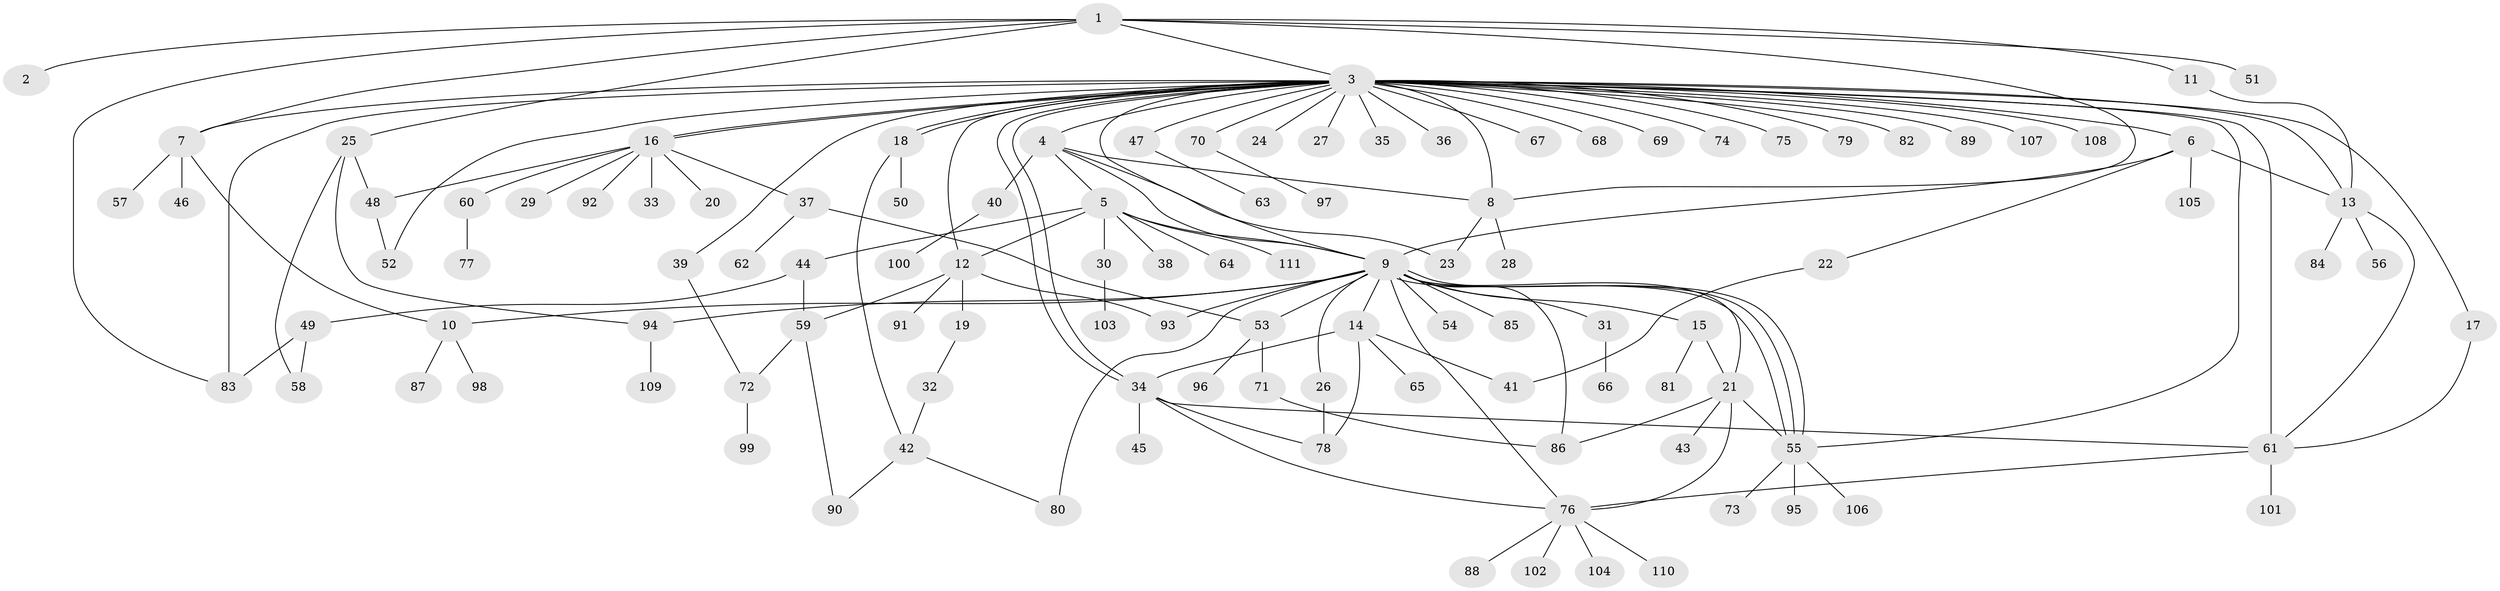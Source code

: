 // Generated by graph-tools (version 1.1) at 2025/01/03/09/25 03:01:46]
// undirected, 111 vertices, 154 edges
graph export_dot {
graph [start="1"]
  node [color=gray90,style=filled];
  1;
  2;
  3;
  4;
  5;
  6;
  7;
  8;
  9;
  10;
  11;
  12;
  13;
  14;
  15;
  16;
  17;
  18;
  19;
  20;
  21;
  22;
  23;
  24;
  25;
  26;
  27;
  28;
  29;
  30;
  31;
  32;
  33;
  34;
  35;
  36;
  37;
  38;
  39;
  40;
  41;
  42;
  43;
  44;
  45;
  46;
  47;
  48;
  49;
  50;
  51;
  52;
  53;
  54;
  55;
  56;
  57;
  58;
  59;
  60;
  61;
  62;
  63;
  64;
  65;
  66;
  67;
  68;
  69;
  70;
  71;
  72;
  73;
  74;
  75;
  76;
  77;
  78;
  79;
  80;
  81;
  82;
  83;
  84;
  85;
  86;
  87;
  88;
  89;
  90;
  91;
  92;
  93;
  94;
  95;
  96;
  97;
  98;
  99;
  100;
  101;
  102;
  103;
  104;
  105;
  106;
  107;
  108;
  109;
  110;
  111;
  1 -- 2;
  1 -- 3;
  1 -- 7;
  1 -- 8;
  1 -- 11;
  1 -- 25;
  1 -- 51;
  1 -- 83;
  3 -- 4;
  3 -- 6;
  3 -- 7;
  3 -- 8;
  3 -- 9;
  3 -- 12;
  3 -- 13;
  3 -- 16;
  3 -- 16;
  3 -- 17;
  3 -- 18;
  3 -- 18;
  3 -- 24;
  3 -- 27;
  3 -- 34;
  3 -- 34;
  3 -- 35;
  3 -- 36;
  3 -- 39;
  3 -- 47;
  3 -- 52;
  3 -- 55;
  3 -- 61;
  3 -- 67;
  3 -- 68;
  3 -- 69;
  3 -- 70;
  3 -- 74;
  3 -- 75;
  3 -- 79;
  3 -- 82;
  3 -- 83;
  3 -- 89;
  3 -- 107;
  3 -- 108;
  4 -- 5;
  4 -- 8;
  4 -- 9;
  4 -- 23;
  4 -- 40;
  5 -- 9;
  5 -- 12;
  5 -- 30;
  5 -- 38;
  5 -- 44;
  5 -- 64;
  5 -- 111;
  6 -- 9;
  6 -- 13;
  6 -- 22;
  6 -- 105;
  7 -- 10;
  7 -- 46;
  7 -- 57;
  8 -- 23;
  8 -- 28;
  9 -- 10;
  9 -- 14;
  9 -- 15;
  9 -- 21;
  9 -- 26;
  9 -- 31;
  9 -- 53;
  9 -- 54;
  9 -- 55;
  9 -- 55;
  9 -- 55;
  9 -- 76;
  9 -- 80;
  9 -- 85;
  9 -- 86;
  9 -- 93;
  9 -- 94;
  10 -- 87;
  10 -- 98;
  11 -- 13;
  12 -- 19;
  12 -- 59;
  12 -- 91;
  12 -- 93;
  13 -- 56;
  13 -- 61;
  13 -- 84;
  14 -- 34;
  14 -- 41;
  14 -- 65;
  14 -- 78;
  15 -- 21;
  15 -- 81;
  16 -- 20;
  16 -- 29;
  16 -- 33;
  16 -- 37;
  16 -- 48;
  16 -- 60;
  16 -- 92;
  17 -- 61;
  18 -- 42;
  18 -- 50;
  19 -- 32;
  21 -- 43;
  21 -- 55;
  21 -- 76;
  21 -- 86;
  22 -- 41;
  25 -- 48;
  25 -- 58;
  25 -- 94;
  26 -- 78;
  30 -- 103;
  31 -- 66;
  32 -- 42;
  34 -- 45;
  34 -- 61;
  34 -- 76;
  34 -- 78;
  37 -- 53;
  37 -- 62;
  39 -- 72;
  40 -- 100;
  42 -- 80;
  42 -- 90;
  44 -- 49;
  44 -- 59;
  47 -- 63;
  48 -- 52;
  49 -- 58;
  49 -- 83;
  53 -- 71;
  53 -- 96;
  55 -- 73;
  55 -- 95;
  55 -- 106;
  59 -- 72;
  59 -- 90;
  60 -- 77;
  61 -- 76;
  61 -- 101;
  70 -- 97;
  71 -- 86;
  72 -- 99;
  76 -- 88;
  76 -- 102;
  76 -- 104;
  76 -- 110;
  94 -- 109;
}

